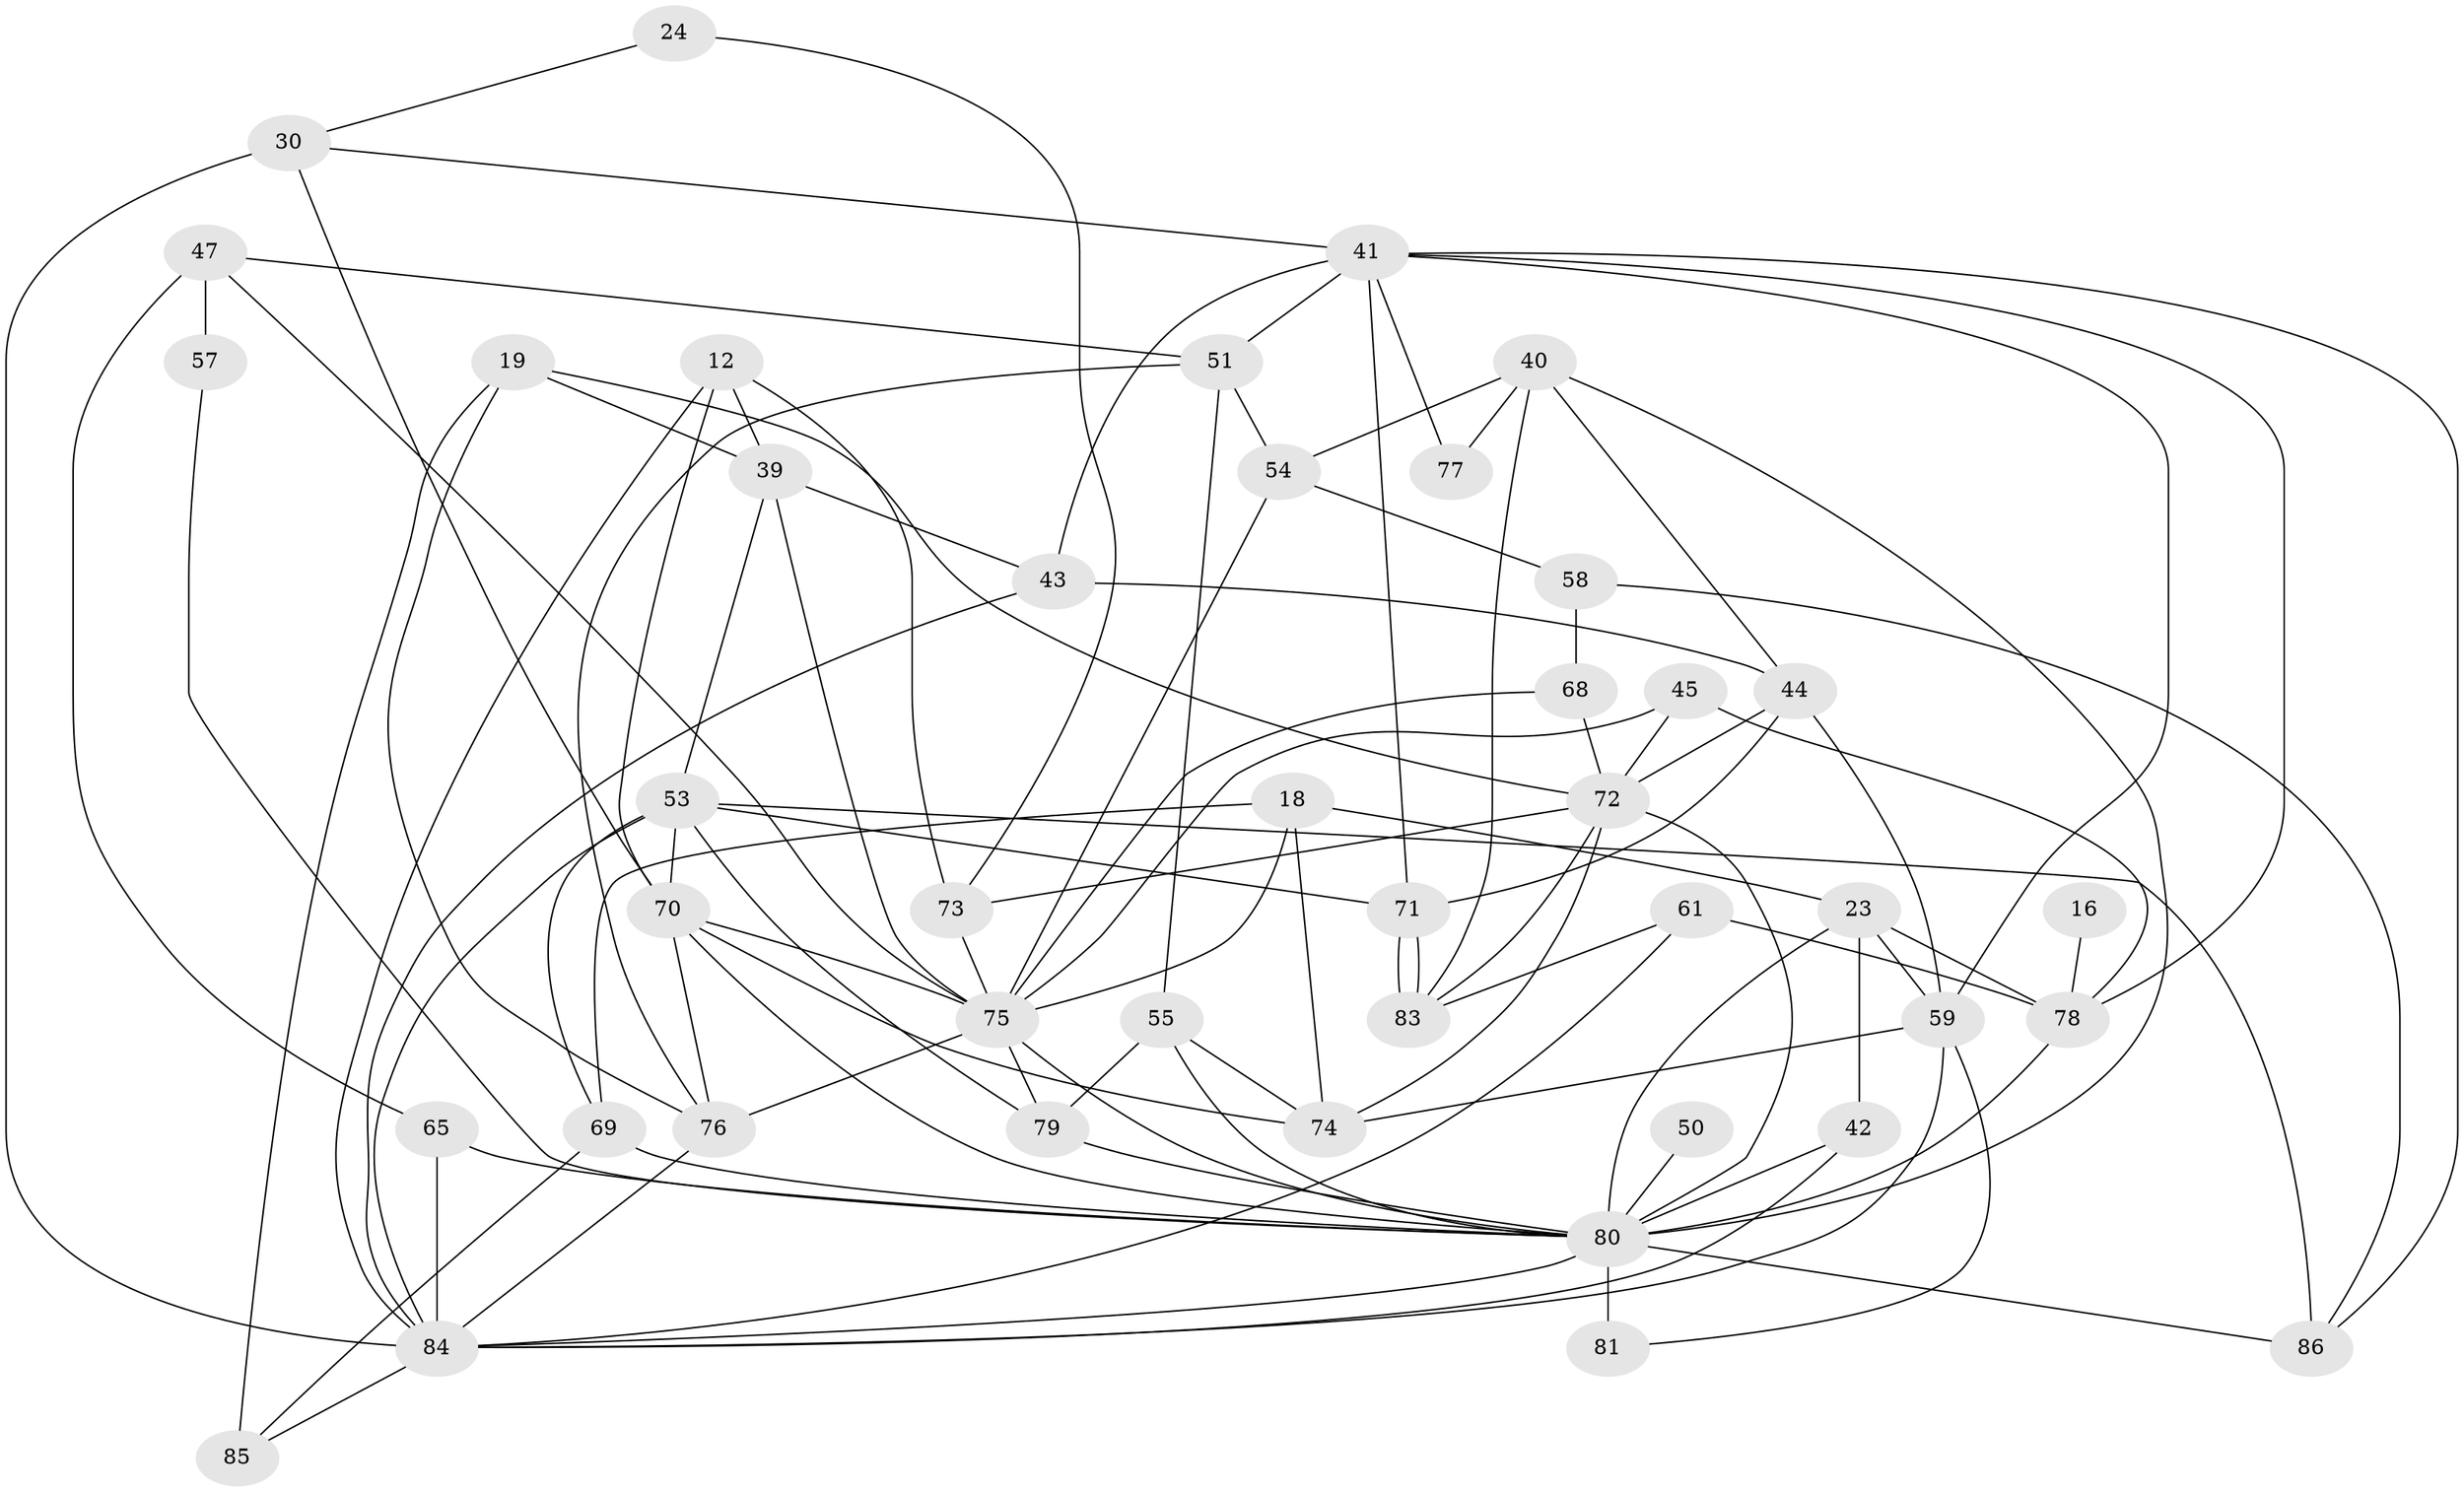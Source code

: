 // original degree distribution, {5: 0.19767441860465115, 2: 0.12790697674418605, 4: 0.3023255813953488, 6: 0.03488372093023256, 8: 0.023255813953488372, 3: 0.26744186046511625, 7: 0.03488372093023256, 9: 0.011627906976744186}
// Generated by graph-tools (version 1.1) at 2025/50/03/09/25 04:50:52]
// undirected, 43 vertices, 102 edges
graph export_dot {
graph [start="1"]
  node [color=gray90,style=filled];
  12;
  16;
  18;
  19;
  23;
  24;
  30 [super="+10"];
  39 [super="+32"];
  40 [super="+8"];
  41 [super="+37"];
  42;
  43;
  44 [super="+29"];
  45;
  47;
  50;
  51 [super="+33"];
  53 [super="+52"];
  54;
  55;
  57 [super="+21"];
  58;
  59 [super="+27"];
  61;
  65 [super="+13+64"];
  68;
  69 [super="+26"];
  70 [super="+28+66+60"];
  71 [super="+35"];
  72 [super="+14+48"];
  73;
  74;
  75 [super="+62+34+63"];
  76 [super="+38+25"];
  77;
  78 [super="+9+46"];
  79;
  80 [super="+56+67+36"];
  81;
  83;
  84 [super="+22+82"];
  85;
  86;
  12 -- 73;
  12 -- 39;
  12 -- 84;
  12 -- 70;
  16 -- 78 [weight=2];
  18 -- 74;
  18 -- 23;
  18 -- 69;
  18 -- 75;
  19 -- 85;
  19 -- 72;
  19 -- 39;
  19 -- 76;
  23 -- 42;
  23 -- 78;
  23 -- 59;
  23 -- 80;
  24 -- 73;
  24 -- 30;
  30 -- 41 [weight=2];
  30 -- 84 [weight=3];
  30 -- 70;
  39 -- 43;
  39 -- 75 [weight=3];
  39 -- 53;
  40 -- 83;
  40 -- 44;
  40 -- 77;
  40 -- 54;
  40 -- 80;
  41 -- 86;
  41 -- 43;
  41 -- 77;
  41 -- 51;
  41 -- 78;
  41 -- 71;
  41 -- 59;
  42 -- 80;
  42 -- 84 [weight=2];
  43 -- 44;
  43 -- 84;
  44 -- 59;
  44 -- 71;
  44 -- 72;
  45 -- 78 [weight=2];
  45 -- 75;
  45 -- 72;
  47 -- 51 [weight=2];
  47 -- 57 [weight=2];
  47 -- 75 [weight=2];
  47 -- 65;
  50 -- 80 [weight=3];
  51 -- 54 [weight=2];
  51 -- 55;
  51 -- 76;
  53 -- 70 [weight=2];
  53 -- 69;
  53 -- 84 [weight=2];
  53 -- 86;
  53 -- 71;
  53 -- 79;
  54 -- 58;
  54 -- 75;
  55 -- 74;
  55 -- 79;
  55 -- 80;
  57 -- 80;
  58 -- 68;
  58 -- 86;
  59 -- 81;
  59 -- 74;
  59 -- 84;
  61 -- 83;
  61 -- 78;
  61 -- 84;
  65 -- 84;
  65 -- 80 [weight=2];
  68 -- 72;
  68 -- 75;
  69 -- 85 [weight=2];
  69 -- 80;
  70 -- 74;
  70 -- 75 [weight=2];
  70 -- 80 [weight=3];
  70 -- 76;
  71 -- 83;
  71 -- 83;
  72 -- 83;
  72 -- 80 [weight=2];
  72 -- 73;
  72 -- 74;
  73 -- 75;
  75 -- 79;
  75 -- 76;
  75 -- 80;
  76 -- 84;
  78 -- 80;
  79 -- 80;
  80 -- 81 [weight=3];
  80 -- 84 [weight=3];
  80 -- 86;
  84 -- 85;
}
